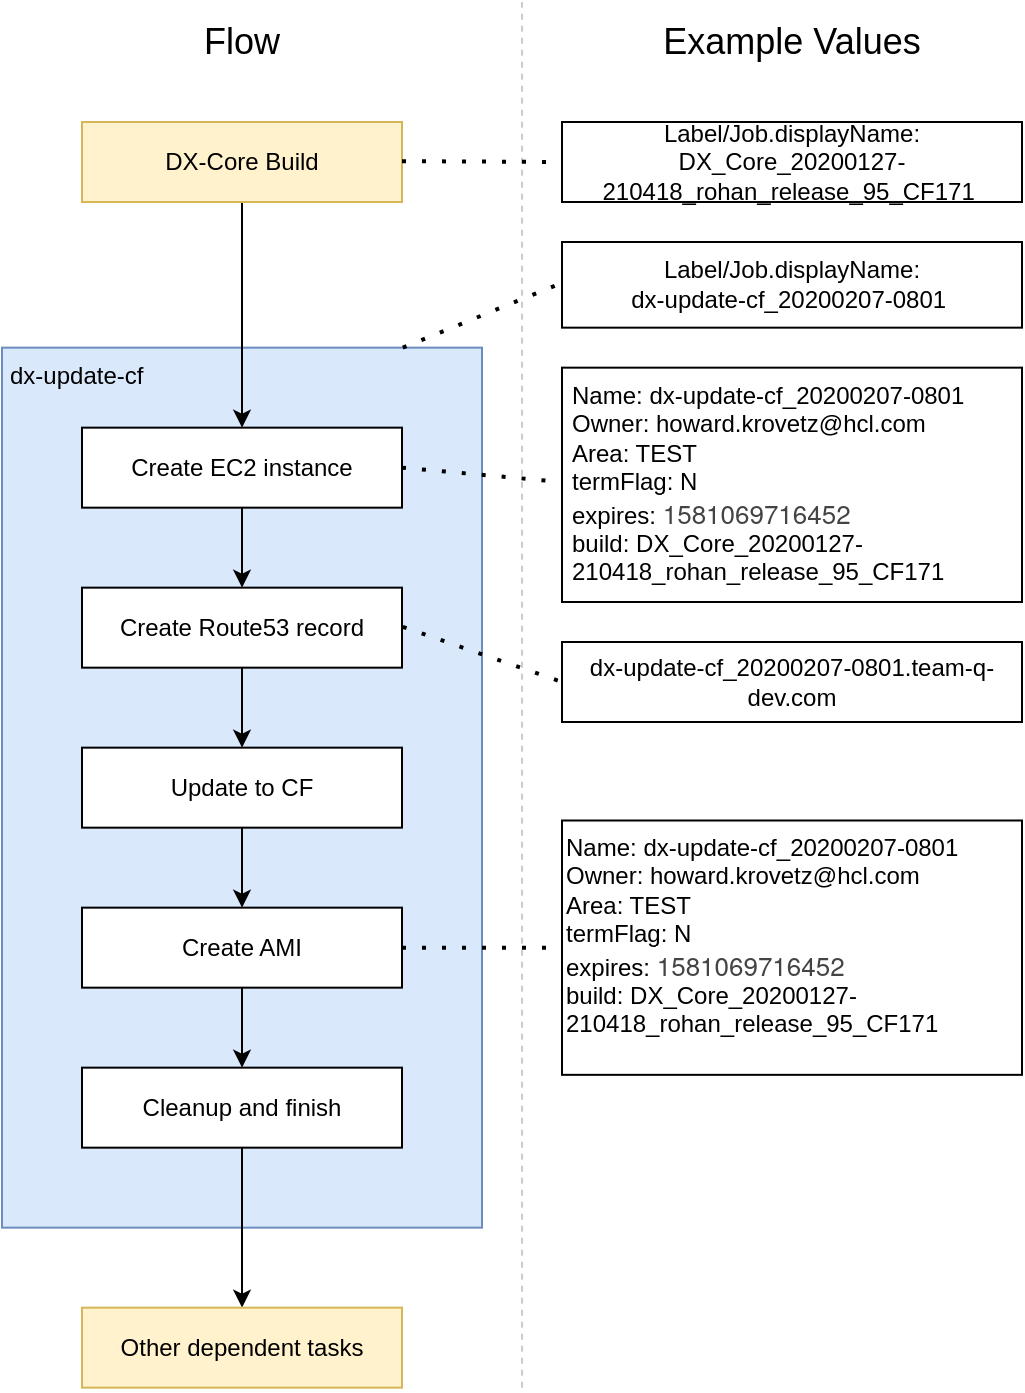<mxfile version="12.5.3" type="device"><diagram id="9wt8eCl14zFHbUKj_wjr" name="Pipeline flow"><mxGraphModel dx="922" dy="763" grid="1" gridSize="10" guides="1" tooltips="1" connect="1" arrows="1" fold="1" page="1" pageScale="1" pageWidth="1169" pageHeight="827" math="0" shadow="0"><root><mxCell id="0"/><mxCell id="1" parent="0"/><mxCell id="scfFsV_GAVcXFJ4vELbm-18" value="dx-update-cf" style="rounded=0;whiteSpace=wrap;html=1;verticalAlign=top;align=left;spacingLeft=2;fillColor=#dae8fc;strokeColor=#6c8ebf;" vertex="1" parent="1"><mxGeometry x="440" y="212.83" width="240" height="440" as="geometry"/></mxCell><mxCell id="scfFsV_GAVcXFJ4vELbm-7" value="" style="edgeStyle=orthogonalEdgeStyle;rounded=0;orthogonalLoop=1;jettySize=auto;html=1;" edge="1" parent="1" source="scfFsV_GAVcXFJ4vELbm-1"><mxGeometry relative="1" as="geometry"><mxPoint x="560" y="252.83" as="targetPoint"/></mxGeometry></mxCell><mxCell id="scfFsV_GAVcXFJ4vELbm-1" value="DX-Core Build" style="rounded=0;whiteSpace=wrap;html=1;fillColor=#fff2cc;strokeColor=#d6b656;" vertex="1" parent="1"><mxGeometry x="480" y="100.0" width="160" height="40" as="geometry"/></mxCell><mxCell id="scfFsV_GAVcXFJ4vELbm-9" value="" style="edgeStyle=orthogonalEdgeStyle;rounded=0;orthogonalLoop=1;jettySize=auto;html=1;" edge="1" parent="1" source="scfFsV_GAVcXFJ4vELbm-4" target="scfFsV_GAVcXFJ4vELbm-5"><mxGeometry relative="1" as="geometry"/></mxCell><mxCell id="scfFsV_GAVcXFJ4vELbm-4" value="Create EC2 instance" style="rounded=0;whiteSpace=wrap;html=1;" vertex="1" parent="1"><mxGeometry x="480" y="252.83" width="160" height="40" as="geometry"/></mxCell><mxCell id="scfFsV_GAVcXFJ4vELbm-10" value="" style="edgeStyle=orthogonalEdgeStyle;rounded=0;orthogonalLoop=1;jettySize=auto;html=1;" edge="1" parent="1" source="scfFsV_GAVcXFJ4vELbm-5" target="scfFsV_GAVcXFJ4vELbm-6"><mxGeometry relative="1" as="geometry"/></mxCell><mxCell id="scfFsV_GAVcXFJ4vELbm-5" value="Create Route53 record" style="rounded=0;whiteSpace=wrap;html=1;" vertex="1" parent="1"><mxGeometry x="480" y="332.83" width="160" height="40" as="geometry"/></mxCell><mxCell id="scfFsV_GAVcXFJ4vELbm-13" style="edgeStyle=orthogonalEdgeStyle;rounded=0;orthogonalLoop=1;jettySize=auto;html=1;exitX=0.5;exitY=1;exitDx=0;exitDy=0;entryX=0.5;entryY=0;entryDx=0;entryDy=0;" edge="1" parent="1" source="scfFsV_GAVcXFJ4vELbm-6" target="scfFsV_GAVcXFJ4vELbm-11"><mxGeometry relative="1" as="geometry"/></mxCell><mxCell id="scfFsV_GAVcXFJ4vELbm-6" value="Update to CF" style="rounded=0;whiteSpace=wrap;html=1;" vertex="1" parent="1"><mxGeometry x="480" y="412.83" width="160" height="40" as="geometry"/></mxCell><mxCell id="scfFsV_GAVcXFJ4vELbm-15" value="" style="edgeStyle=orthogonalEdgeStyle;rounded=0;orthogonalLoop=1;jettySize=auto;html=1;" edge="1" parent="1" source="scfFsV_GAVcXFJ4vELbm-11" target="scfFsV_GAVcXFJ4vELbm-14"><mxGeometry relative="1" as="geometry"/></mxCell><mxCell id="scfFsV_GAVcXFJ4vELbm-11" value="Create AMI" style="rounded=0;whiteSpace=wrap;html=1;" vertex="1" parent="1"><mxGeometry x="480" y="492.83" width="160" height="40" as="geometry"/></mxCell><mxCell id="scfFsV_GAVcXFJ4vELbm-17" value="" style="edgeStyle=orthogonalEdgeStyle;rounded=0;orthogonalLoop=1;jettySize=auto;html=1;" edge="1" parent="1" source="scfFsV_GAVcXFJ4vELbm-14" target="scfFsV_GAVcXFJ4vELbm-16"><mxGeometry relative="1" as="geometry"/></mxCell><mxCell id="scfFsV_GAVcXFJ4vELbm-14" value="Cleanup and finish" style="rounded=0;whiteSpace=wrap;html=1;" vertex="1" parent="1"><mxGeometry x="480" y="572.83" width="160" height="40" as="geometry"/></mxCell><mxCell id="scfFsV_GAVcXFJ4vELbm-16" value="Other dependent tasks" style="rounded=0;whiteSpace=wrap;html=1;fillColor=#fff2cc;strokeColor=#d6b656;" vertex="1" parent="1"><mxGeometry x="480" y="692.83" width="160" height="40" as="geometry"/></mxCell><mxCell id="scfFsV_GAVcXFJ4vELbm-19" value="Name:&amp;nbsp;&lt;span style=&quot;text-align: center&quot;&gt;dx-update-cf_2020020​7-0801&lt;/span&gt;&lt;br&gt;Owner: howard.krovetz@hcl.com&lt;br&gt;Area: TEST&lt;br&gt;termFlag: N&lt;br&gt;expires:&amp;nbsp;&lt;span style=&quot;color: rgb(68 , 68 , 68) ; font-family: &amp;#34;helvetica neue&amp;#34; , &amp;#34;roboto&amp;#34; , &amp;#34;arial&amp;#34; , sans-serif ; font-size: 13px ; white-space: pre ; background-color: rgb(255 , 255 , 255)&quot;&gt;1581069716452&lt;/span&gt;&lt;br&gt;build:&amp;nbsp;&lt;span style=&quot;text-align: center&quot;&gt;DX_Core_2020012​7-210418_rohan_release_95_CF17​1&lt;/span&gt;" style="rounded=0;whiteSpace=wrap;html=1;align=left;verticalAlign=top;spacingTop=0;spacingLeft=3;" vertex="1" parent="1"><mxGeometry x="720" y="222.83" width="230" height="117.17" as="geometry"/></mxCell><mxCell id="scfFsV_GAVcXFJ4vELbm-20" value="dx-update-cf_2020020​7-0801.team-q-dev.com" style="rounded=0;whiteSpace=wrap;html=1;" vertex="1" parent="1"><mxGeometry x="720" y="360" width="230" height="40" as="geometry"/></mxCell><mxCell id="scfFsV_GAVcXFJ4vELbm-21" value="&lt;span&gt;Name:&amp;nbsp;&lt;/span&gt;dx-update-cf_2020020​7-0801&lt;br&gt;&lt;span&gt;Owner: howard.krovetz@hcl.com&lt;/span&gt;&lt;br&gt;&lt;span&gt;Area: TEST&lt;/span&gt;&lt;br&gt;&lt;span&gt;termFlag: N&lt;/span&gt;&lt;br&gt;&lt;span&gt;expires:&amp;nbsp;&lt;/span&gt;&lt;span style=&quot;color: rgb(68 , 68 , 68) ; font-family: &amp;#34;helvetica neue&amp;#34; , &amp;#34;roboto&amp;#34; , &amp;#34;arial&amp;#34; , sans-serif ; font-size: 13px ; white-space: pre ; background-color: rgb(255 , 255 , 255)&quot;&gt;1581069716452&lt;/span&gt;&lt;br&gt;&lt;span&gt;build:&amp;nbsp;&lt;/span&gt;DX_Core_2020012​7-210418_rohan_release_95_CF17​1" style="rounded=0;whiteSpace=wrap;html=1;align=left;verticalAlign=top;" vertex="1" parent="1"><mxGeometry x="720" y="449.25" width="230" height="127.17" as="geometry"/></mxCell><mxCell id="scfFsV_GAVcXFJ4vELbm-22" value="" style="endArrow=none;dashed=1;html=1;strokeColor=#CCCCCC;" edge="1" parent="1"><mxGeometry width="50" height="50" relative="1" as="geometry"><mxPoint x="700" y="732.83" as="sourcePoint"/><mxPoint x="700" y="40" as="targetPoint"/></mxGeometry></mxCell><mxCell id="scfFsV_GAVcXFJ4vELbm-23" value="&lt;font style=&quot;font-size: 18px&quot;&gt;Flow&lt;/font&gt;" style="text;html=1;strokeColor=none;fillColor=none;align=center;verticalAlign=middle;whiteSpace=wrap;rounded=0;" vertex="1" parent="1"><mxGeometry x="540" y="50" width="40" height="20" as="geometry"/></mxCell><mxCell id="scfFsV_GAVcXFJ4vELbm-24" value="&lt;span style=&quot;font-size: 18px&quot;&gt;Example Values&lt;/span&gt;" style="text;html=1;strokeColor=none;fillColor=none;align=center;verticalAlign=middle;whiteSpace=wrap;rounded=0;" vertex="1" parent="1"><mxGeometry x="765" y="50" width="140" height="20" as="geometry"/></mxCell><mxCell id="scfFsV_GAVcXFJ4vELbm-26" value="" style="endArrow=none;dashed=1;html=1;dashPattern=1 4;strokeWidth=2;" edge="1" parent="1"><mxGeometry width="50" height="50" relative="1" as="geometry"><mxPoint x="640" y="119.58" as="sourcePoint"/><mxPoint x="720" y="120.0" as="targetPoint"/></mxGeometry></mxCell><mxCell id="scfFsV_GAVcXFJ4vELbm-27" value="Label/Job.displayName:&lt;br&gt;DX_Core_2020012​7-210418_rohan_release_95_CF17​1&amp;nbsp;" style="rounded=0;whiteSpace=wrap;html=1;" vertex="1" parent="1"><mxGeometry x="720" y="100.0" width="230" height="40" as="geometry"/></mxCell><mxCell id="scfFsV_GAVcXFJ4vELbm-28" value="Label/Job.displayName:&lt;br&gt;dx-update-cf_2020020​7-0801&amp;nbsp;" style="rounded=0;whiteSpace=wrap;html=1;" vertex="1" parent="1"><mxGeometry x="720" y="160" width="230" height="42.83" as="geometry"/></mxCell><mxCell id="scfFsV_GAVcXFJ4vELbm-29" value="" style="endArrow=none;dashed=1;html=1;dashPattern=1 4;exitX=0.835;exitY=0;exitDx=0;exitDy=0;exitPerimeter=0;strokeWidth=2;" edge="1" parent="1" source="scfFsV_GAVcXFJ4vELbm-18"><mxGeometry width="50" height="50" relative="1" as="geometry"><mxPoint x="640" y="180.0" as="sourcePoint"/><mxPoint x="720" y="180.42" as="targetPoint"/></mxGeometry></mxCell><mxCell id="scfFsV_GAVcXFJ4vELbm-30" value="" style="endArrow=none;dashed=1;html=1;dashPattern=1 4;exitX=0.835;exitY=0;exitDx=0;exitDy=0;exitPerimeter=0;strokeWidth=2;entryX=0;entryY=0.5;entryDx=0;entryDy=0;" edge="1" parent="1" target="scfFsV_GAVcXFJ4vELbm-20"><mxGeometry width="50" height="50" relative="1" as="geometry"><mxPoint x="640.4" y="352.41" as="sourcePoint"/><mxPoint x="720" y="320.0" as="targetPoint"/></mxGeometry></mxCell><mxCell id="scfFsV_GAVcXFJ4vELbm-31" value="" style="endArrow=none;dashed=1;html=1;dashPattern=1 4;exitX=1;exitY=0.5;exitDx=0;exitDy=0;strokeWidth=2;" edge="1" parent="1" source="scfFsV_GAVcXFJ4vELbm-4"><mxGeometry width="50" height="50" relative="1" as="geometry"><mxPoint x="640.0" y="270.0" as="sourcePoint"/><mxPoint x="720" y="280" as="targetPoint"/></mxGeometry></mxCell><mxCell id="scfFsV_GAVcXFJ4vELbm-32" value="" style="endArrow=none;dashed=1;html=1;dashPattern=1 4;exitX=1;exitY=0.5;exitDx=0;exitDy=0;strokeWidth=2;entryX=0;entryY=0.5;entryDx=0;entryDy=0;" edge="1" parent="1" source="scfFsV_GAVcXFJ4vELbm-11" target="scfFsV_GAVcXFJ4vELbm-21"><mxGeometry width="50" height="50" relative="1" as="geometry"><mxPoint x="640.0" y="520.0" as="sourcePoint"/><mxPoint x="719.6" y="547.59" as="targetPoint"/></mxGeometry></mxCell></root></mxGraphModel></diagram></mxfile>